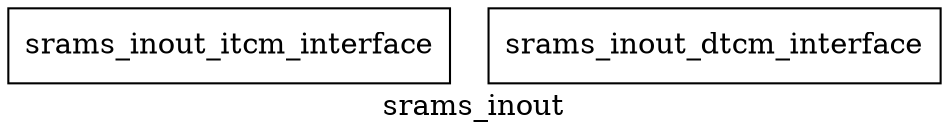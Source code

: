 digraph cluster_srams_inout {
    label = "srams_inout";
    srams_inout_itcm_interface  [ shape=box, label="srams_inout_itcm_interface", color="black", fontcolor="black" ];
    srams_inout_dtcm_interface  [ shape=box, label="srams_inout_dtcm_interface", color="black", fontcolor="black" ];
}
